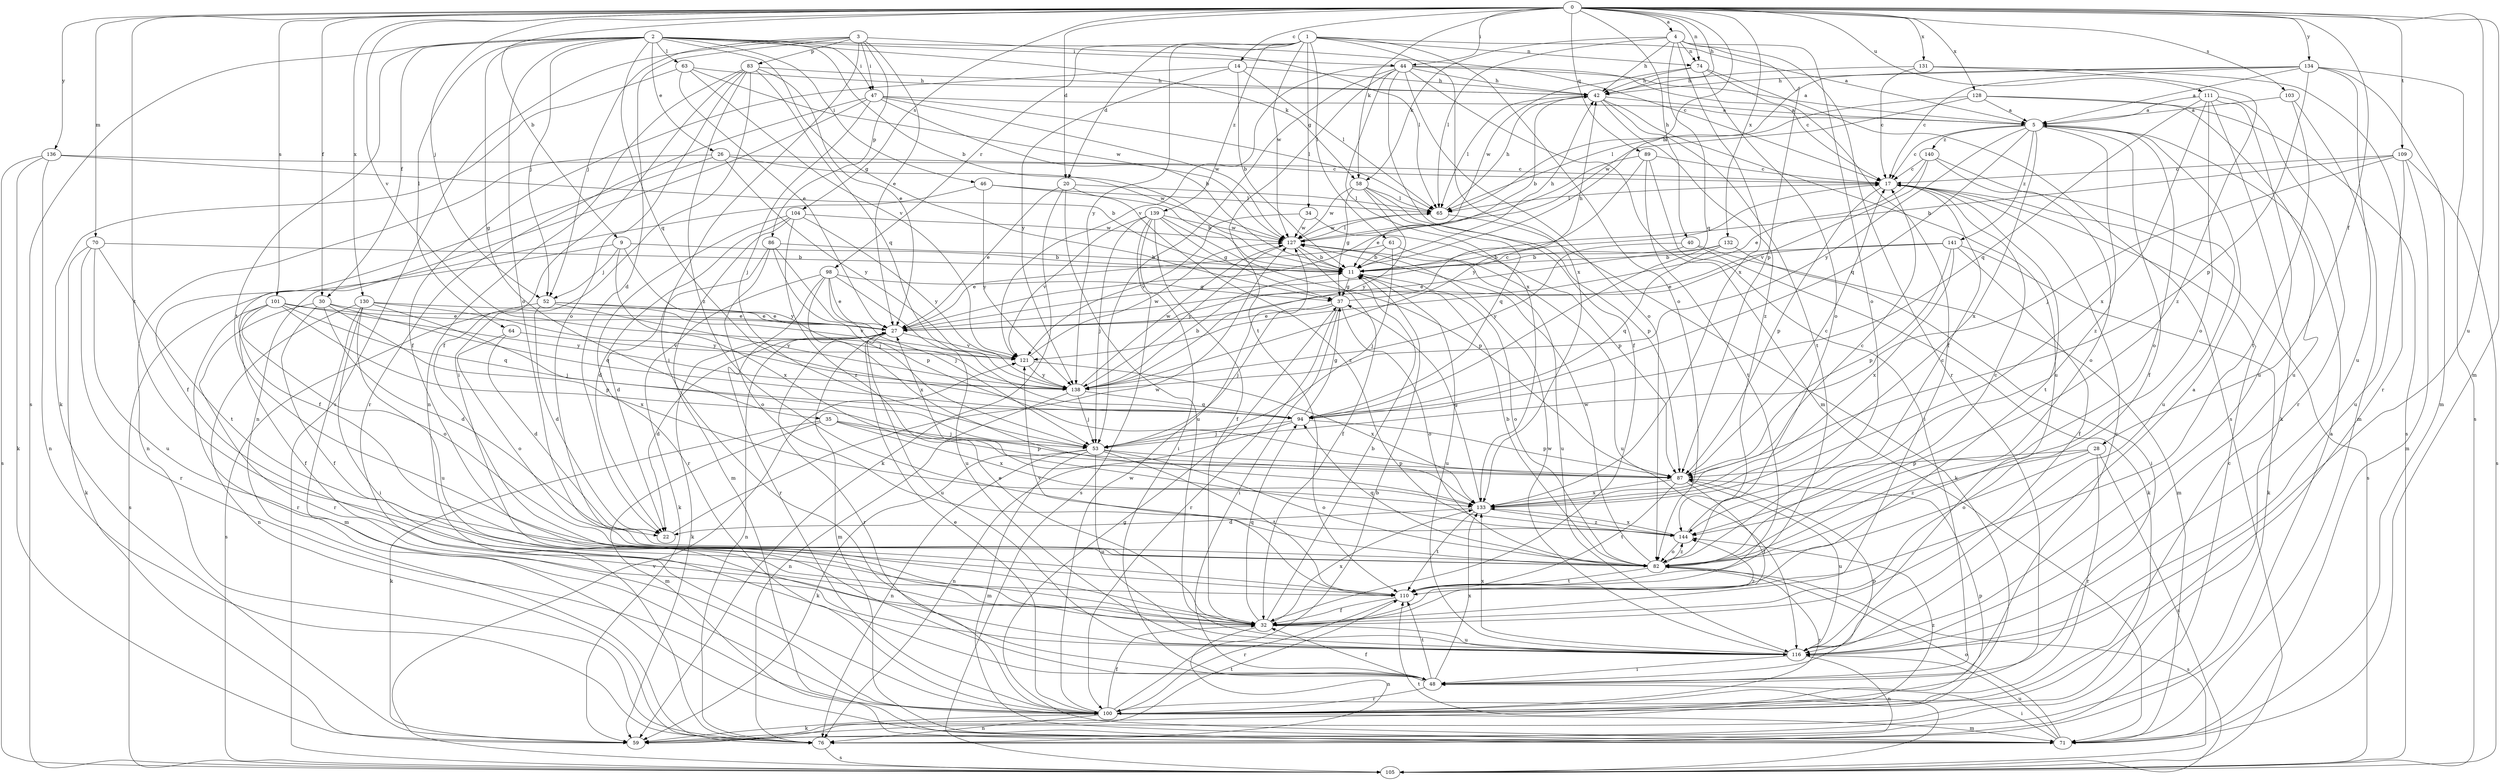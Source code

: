 strict digraph  {
0;
1;
2;
3;
4;
5;
9;
11;
14;
17;
20;
22;
26;
27;
28;
30;
32;
34;
35;
37;
40;
42;
44;
46;
47;
48;
52;
53;
58;
59;
61;
63;
64;
65;
70;
71;
74;
76;
82;
83;
86;
87;
89;
94;
98;
100;
101;
103;
104;
105;
109;
110;
111;
116;
121;
127;
128;
130;
131;
132;
133;
134;
136;
138;
139;
140;
141;
144;
0 -> 4  [label=a];
0 -> 9  [label=b];
0 -> 11  [label=b];
0 -> 14  [label=c];
0 -> 20  [label=d];
0 -> 28  [label=f];
0 -> 30  [label=f];
0 -> 40  [label=h];
0 -> 42  [label=h];
0 -> 44  [label=i];
0 -> 52  [label=j];
0 -> 58  [label=k];
0 -> 70  [label=m];
0 -> 71  [label=m];
0 -> 74  [label=n];
0 -> 89  [label=q];
0 -> 101  [label=s];
0 -> 103  [label=s];
0 -> 104  [label=s];
0 -> 109  [label=t];
0 -> 110  [label=t];
0 -> 111  [label=u];
0 -> 116  [label=u];
0 -> 121  [label=v];
0 -> 128  [label=x];
0 -> 130  [label=x];
0 -> 131  [label=x];
0 -> 132  [label=x];
0 -> 134  [label=y];
0 -> 136  [label=y];
1 -> 5  [label=a];
1 -> 20  [label=d];
1 -> 34  [label=g];
1 -> 61  [label=l];
1 -> 74  [label=n];
1 -> 82  [label=o];
1 -> 98  [label=r];
1 -> 127  [label=w];
1 -> 133  [label=x];
1 -> 138  [label=y];
1 -> 139  [label=z];
2 -> 11  [label=b];
2 -> 17  [label=c];
2 -> 26  [label=e];
2 -> 30  [label=f];
2 -> 35  [label=g];
2 -> 37  [label=g];
2 -> 44  [label=i];
2 -> 46  [label=i];
2 -> 47  [label=i];
2 -> 52  [label=j];
2 -> 58  [label=k];
2 -> 63  [label=l];
2 -> 64  [label=l];
2 -> 82  [label=o];
2 -> 94  [label=q];
2 -> 105  [label=s];
2 -> 110  [label=t];
3 -> 22  [label=d];
3 -> 27  [label=e];
3 -> 47  [label=i];
3 -> 48  [label=i];
3 -> 52  [label=j];
3 -> 65  [label=l];
3 -> 83  [label=p];
3 -> 86  [label=p];
3 -> 105  [label=s];
4 -> 42  [label=h];
4 -> 58  [label=k];
4 -> 65  [label=l];
4 -> 74  [label=n];
4 -> 82  [label=o];
4 -> 87  [label=p];
4 -> 94  [label=q];
4 -> 100  [label=r];
4 -> 133  [label=x];
5 -> 17  [label=c];
5 -> 32  [label=f];
5 -> 82  [label=o];
5 -> 94  [label=q];
5 -> 133  [label=x];
5 -> 138  [label=y];
5 -> 140  [label=z];
5 -> 141  [label=z];
5 -> 144  [label=z];
9 -> 11  [label=b];
9 -> 52  [label=j];
9 -> 105  [label=s];
9 -> 133  [label=x];
9 -> 138  [label=y];
11 -> 37  [label=g];
11 -> 42  [label=h];
11 -> 82  [label=o];
11 -> 116  [label=u];
14 -> 11  [label=b];
14 -> 32  [label=f];
14 -> 42  [label=h];
14 -> 65  [label=l];
14 -> 138  [label=y];
17 -> 65  [label=l];
17 -> 87  [label=p];
17 -> 105  [label=s];
17 -> 110  [label=t];
20 -> 27  [label=e];
20 -> 59  [label=k];
20 -> 65  [label=l];
20 -> 116  [label=u];
20 -> 144  [label=z];
22 -> 127  [label=w];
26 -> 17  [label=c];
26 -> 32  [label=f];
26 -> 76  [label=n];
26 -> 127  [label=w];
26 -> 138  [label=y];
27 -> 17  [label=c];
27 -> 22  [label=d];
27 -> 59  [label=k];
27 -> 71  [label=m];
27 -> 76  [label=n];
27 -> 100  [label=r];
27 -> 116  [label=u];
27 -> 121  [label=v];
28 -> 82  [label=o];
28 -> 87  [label=p];
28 -> 100  [label=r];
28 -> 105  [label=s];
28 -> 144  [label=z];
30 -> 22  [label=d];
30 -> 27  [label=e];
30 -> 32  [label=f];
30 -> 94  [label=q];
30 -> 100  [label=r];
30 -> 133  [label=x];
32 -> 11  [label=b];
32 -> 27  [label=e];
32 -> 76  [label=n];
32 -> 94  [label=q];
32 -> 116  [label=u];
32 -> 133  [label=x];
32 -> 144  [label=z];
34 -> 87  [label=p];
34 -> 121  [label=v];
34 -> 127  [label=w];
35 -> 53  [label=j];
35 -> 59  [label=k];
35 -> 71  [label=m];
35 -> 87  [label=p];
35 -> 133  [label=x];
37 -> 27  [label=e];
37 -> 42  [label=h];
37 -> 48  [label=i];
37 -> 53  [label=j];
37 -> 82  [label=o];
37 -> 100  [label=r];
40 -> 11  [label=b];
40 -> 59  [label=k];
40 -> 71  [label=m];
40 -> 138  [label=y];
42 -> 5  [label=a];
42 -> 11  [label=b];
42 -> 65  [label=l];
42 -> 110  [label=t];
42 -> 116  [label=u];
42 -> 144  [label=z];
44 -> 5  [label=a];
44 -> 17  [label=c];
44 -> 32  [label=f];
44 -> 42  [label=h];
44 -> 53  [label=j];
44 -> 71  [label=m];
44 -> 82  [label=o];
44 -> 110  [label=t];
44 -> 121  [label=v];
44 -> 133  [label=x];
46 -> 11  [label=b];
46 -> 32  [label=f];
46 -> 65  [label=l];
46 -> 138  [label=y];
47 -> 5  [label=a];
47 -> 11  [label=b];
47 -> 53  [label=j];
47 -> 65  [label=l];
47 -> 76  [label=n];
47 -> 100  [label=r];
47 -> 127  [label=w];
48 -> 17  [label=c];
48 -> 32  [label=f];
48 -> 87  [label=p];
48 -> 100  [label=r];
48 -> 110  [label=t];
48 -> 133  [label=x];
52 -> 22  [label=d];
52 -> 27  [label=e];
52 -> 105  [label=s];
52 -> 121  [label=v];
52 -> 138  [label=y];
53 -> 59  [label=k];
53 -> 71  [label=m];
53 -> 76  [label=n];
53 -> 82  [label=o];
53 -> 87  [label=p];
53 -> 110  [label=t];
53 -> 116  [label=u];
58 -> 37  [label=g];
58 -> 65  [label=l];
58 -> 87  [label=p];
58 -> 94  [label=q];
58 -> 127  [label=w];
58 -> 138  [label=y];
59 -> 110  [label=t];
61 -> 11  [label=b];
61 -> 27  [label=e];
61 -> 53  [label=j];
61 -> 116  [label=u];
63 -> 27  [label=e];
63 -> 42  [label=h];
63 -> 59  [label=k];
63 -> 121  [label=v];
63 -> 127  [label=w];
64 -> 22  [label=d];
64 -> 82  [label=o];
64 -> 121  [label=v];
65 -> 42  [label=h];
65 -> 59  [label=k];
65 -> 127  [label=w];
70 -> 11  [label=b];
70 -> 59  [label=k];
70 -> 100  [label=r];
70 -> 110  [label=t];
70 -> 116  [label=u];
71 -> 37  [label=g];
71 -> 48  [label=i];
71 -> 82  [label=o];
71 -> 116  [label=u];
74 -> 32  [label=f];
74 -> 42  [label=h];
74 -> 82  [label=o];
74 -> 105  [label=s];
74 -> 127  [label=w];
76 -> 5  [label=a];
76 -> 17  [label=c];
76 -> 105  [label=s];
82 -> 11  [label=b];
82 -> 17  [label=c];
82 -> 94  [label=q];
82 -> 100  [label=r];
82 -> 105  [label=s];
82 -> 110  [label=t];
82 -> 127  [label=w];
82 -> 144  [label=z];
83 -> 27  [label=e];
83 -> 32  [label=f];
83 -> 42  [label=h];
83 -> 48  [label=i];
83 -> 76  [label=n];
83 -> 82  [label=o];
83 -> 94  [label=q];
83 -> 144  [label=z];
86 -> 11  [label=b];
86 -> 22  [label=d];
86 -> 53  [label=j];
86 -> 82  [label=o];
86 -> 87  [label=p];
87 -> 17  [label=c];
87 -> 32  [label=f];
87 -> 110  [label=t];
87 -> 116  [label=u];
87 -> 133  [label=x];
89 -> 17  [label=c];
89 -> 27  [label=e];
89 -> 48  [label=i];
89 -> 110  [label=t];
89 -> 138  [label=y];
94 -> 37  [label=g];
94 -> 53  [label=j];
94 -> 76  [label=n];
94 -> 87  [label=p];
98 -> 27  [label=e];
98 -> 37  [label=g];
98 -> 53  [label=j];
98 -> 59  [label=k];
98 -> 100  [label=r];
98 -> 116  [label=u];
98 -> 133  [label=x];
100 -> 11  [label=b];
100 -> 27  [label=e];
100 -> 32  [label=f];
100 -> 59  [label=k];
100 -> 71  [label=m];
100 -> 76  [label=n];
100 -> 87  [label=p];
100 -> 127  [label=w];
100 -> 144  [label=z];
101 -> 27  [label=e];
101 -> 32  [label=f];
101 -> 82  [label=o];
101 -> 87  [label=p];
101 -> 94  [label=q];
101 -> 100  [label=r];
101 -> 138  [label=y];
103 -> 5  [label=a];
103 -> 71  [label=m];
103 -> 110  [label=t];
104 -> 22  [label=d];
104 -> 71  [label=m];
104 -> 100  [label=r];
104 -> 127  [label=w];
104 -> 138  [label=y];
104 -> 144  [label=z];
105 -> 110  [label=t];
105 -> 121  [label=v];
109 -> 11  [label=b];
109 -> 17  [label=c];
109 -> 53  [label=j];
109 -> 71  [label=m];
109 -> 105  [label=s];
109 -> 116  [label=u];
110 -> 32  [label=f];
110 -> 100  [label=r];
110 -> 121  [label=v];
111 -> 5  [label=a];
111 -> 59  [label=k];
111 -> 82  [label=o];
111 -> 94  [label=q];
111 -> 100  [label=r];
111 -> 116  [label=u];
111 -> 133  [label=x];
116 -> 5  [label=a];
116 -> 48  [label=i];
116 -> 76  [label=n];
116 -> 127  [label=w];
116 -> 133  [label=x];
121 -> 127  [label=w];
121 -> 133  [label=x];
121 -> 138  [label=y];
127 -> 11  [label=b];
127 -> 32  [label=f];
127 -> 65  [label=l];
127 -> 116  [label=u];
127 -> 138  [label=y];
128 -> 5  [label=a];
128 -> 65  [label=l];
128 -> 105  [label=s];
128 -> 116  [label=u];
128 -> 127  [label=w];
130 -> 27  [label=e];
130 -> 48  [label=i];
130 -> 53  [label=j];
130 -> 71  [label=m];
130 -> 76  [label=n];
130 -> 116  [label=u];
130 -> 138  [label=y];
131 -> 17  [label=c];
131 -> 42  [label=h];
131 -> 100  [label=r];
131 -> 144  [label=z];
132 -> 11  [label=b];
132 -> 27  [label=e];
132 -> 48  [label=i];
132 -> 94  [label=q];
133 -> 17  [label=c];
133 -> 22  [label=d];
133 -> 37  [label=g];
133 -> 110  [label=t];
133 -> 144  [label=z];
134 -> 5  [label=a];
134 -> 17  [label=c];
134 -> 42  [label=h];
134 -> 65  [label=l];
134 -> 71  [label=m];
134 -> 87  [label=p];
134 -> 105  [label=s];
134 -> 116  [label=u];
136 -> 11  [label=b];
136 -> 17  [label=c];
136 -> 59  [label=k];
136 -> 76  [label=n];
136 -> 105  [label=s];
138 -> 11  [label=b];
138 -> 53  [label=j];
138 -> 76  [label=n];
138 -> 94  [label=q];
138 -> 127  [label=w];
139 -> 32  [label=f];
139 -> 37  [label=g];
139 -> 48  [label=i];
139 -> 53  [label=j];
139 -> 87  [label=p];
139 -> 105  [label=s];
139 -> 121  [label=v];
139 -> 127  [label=w];
140 -> 17  [label=c];
140 -> 27  [label=e];
140 -> 82  [label=o];
140 -> 116  [label=u];
140 -> 121  [label=v];
141 -> 11  [label=b];
141 -> 27  [label=e];
141 -> 32  [label=f];
141 -> 59  [label=k];
141 -> 87  [label=p];
141 -> 133  [label=x];
144 -> 17  [label=c];
144 -> 82  [label=o];
144 -> 133  [label=x];
}

